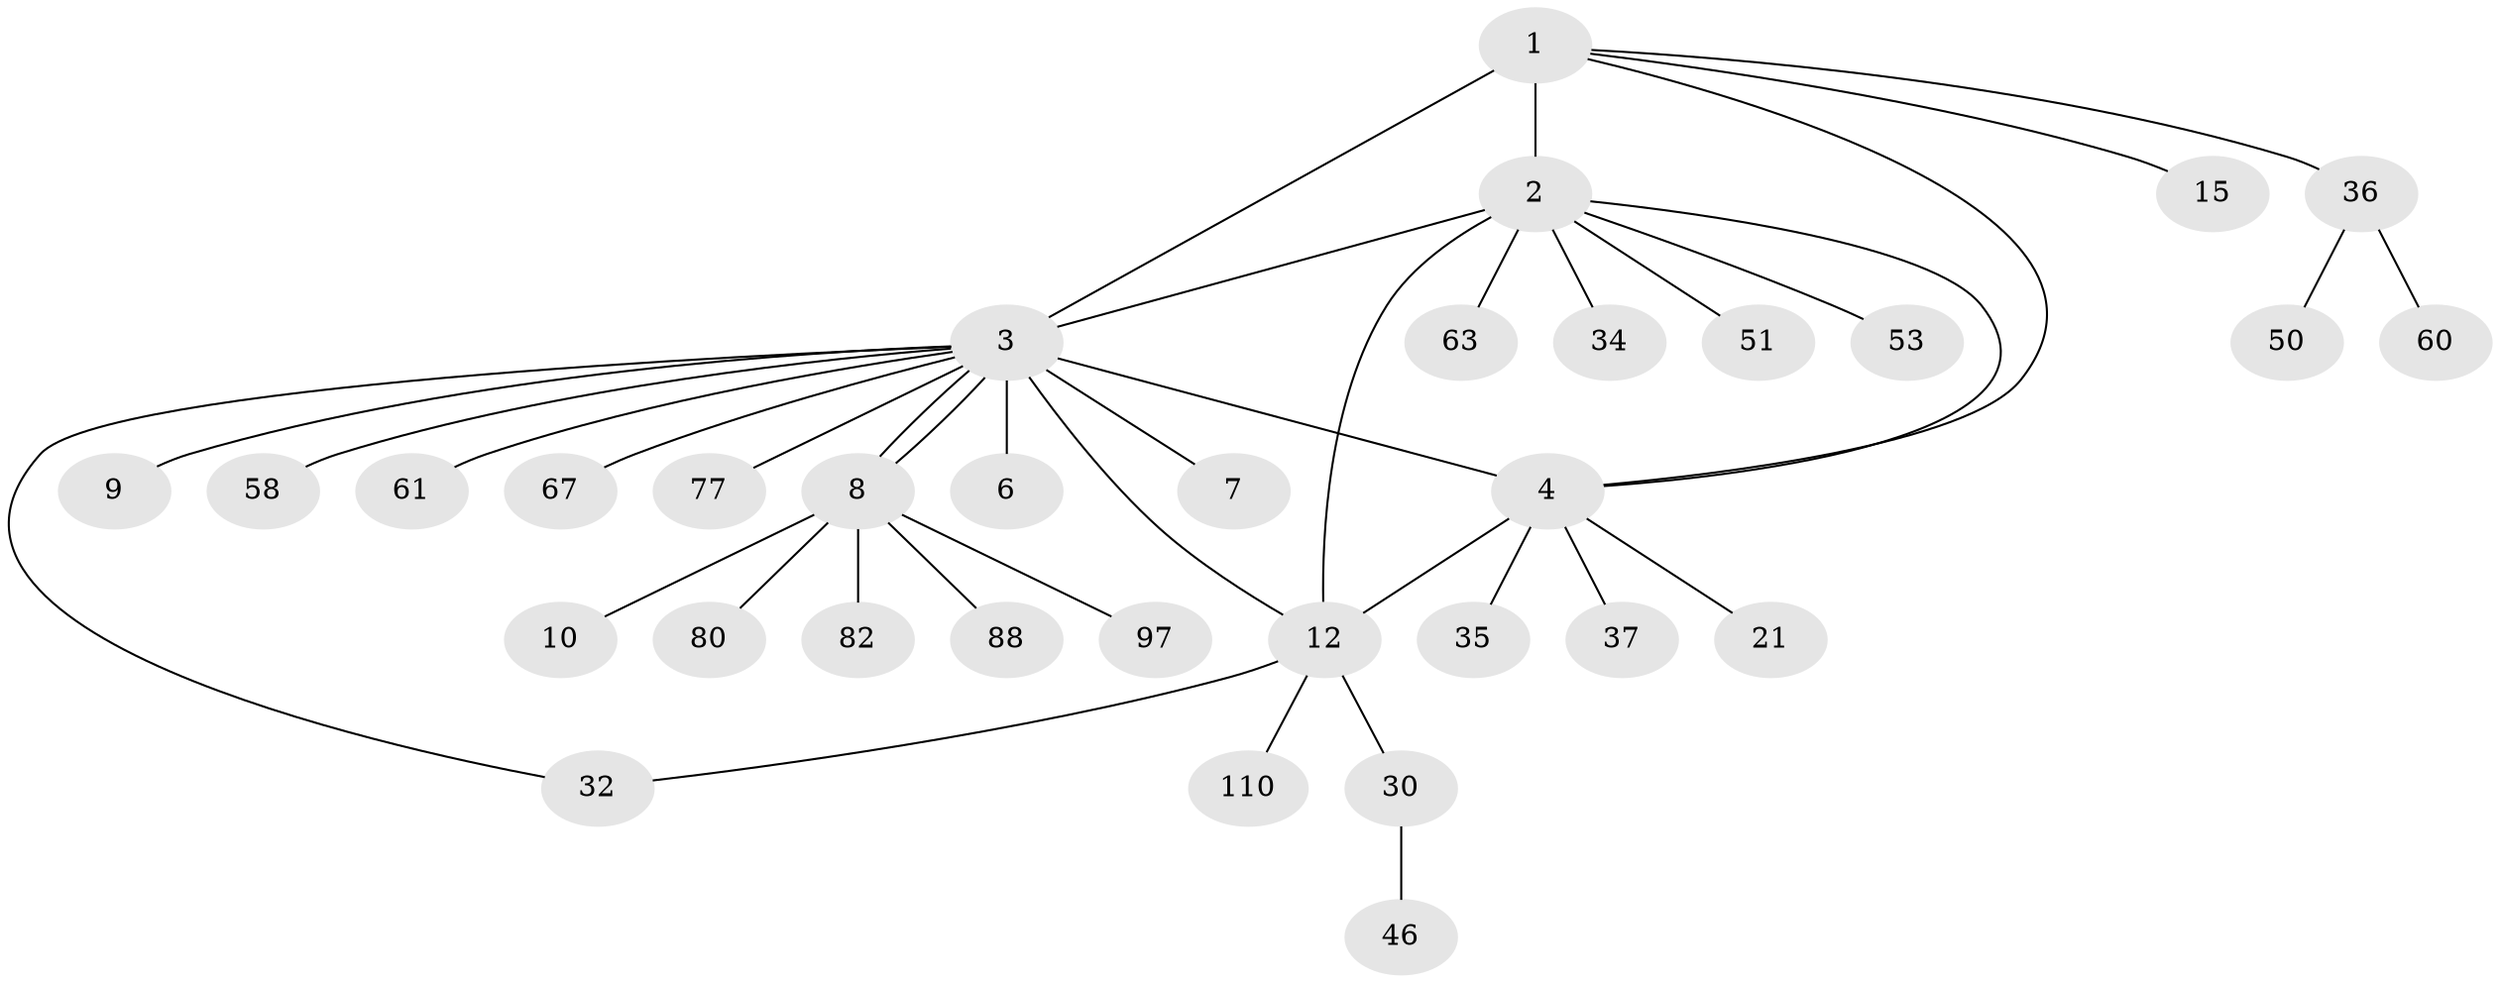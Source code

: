 // original degree distribution, {11: 0.008849557522123894, 16: 0.008849557522123894, 24: 0.008849557522123894, 10: 0.008849557522123894, 1: 0.5752212389380531, 7: 0.008849557522123894, 3: 0.07964601769911504, 4: 0.05309734513274336, 6: 0.017699115044247787, 2: 0.21238938053097345, 5: 0.017699115044247787}
// Generated by graph-tools (version 1.1) at 2025/18/03/04/25 18:18:10]
// undirected, 33 vertices, 39 edges
graph export_dot {
graph [start="1"]
  node [color=gray90,style=filled];
  1 [super="+38+27+44+33+72"];
  2 [super="+11+57+31+23+22+47+43+59+28+16+5"];
  3 [super="+20+26+24+92+102+103+107+75"];
  4 [super="+18+91+94+14"];
  6;
  7;
  8;
  9 [super="+17+98"];
  10;
  12 [super="+19+79+74+25"];
  15;
  21 [super="+85+62"];
  30 [super="+42+89+100"];
  32 [super="+68"];
  34 [super="+49"];
  35;
  36 [super="+48"];
  37 [super="+66+104+84+64+41"];
  46;
  50;
  51;
  53 [super="+65"];
  58;
  60;
  61;
  63 [super="+101"];
  67 [super="+69"];
  77;
  80;
  82 [super="+86+112"];
  88 [super="+93"];
  97;
  110;
  1 -- 2 [weight=5];
  1 -- 3 [weight=2];
  1 -- 15;
  1 -- 36;
  1 -- 4;
  2 -- 3 [weight=2];
  2 -- 63;
  2 -- 12 [weight=2];
  2 -- 51;
  2 -- 53;
  2 -- 34;
  2 -- 4;
  3 -- 4 [weight=2];
  3 -- 6;
  3 -- 7;
  3 -- 8;
  3 -- 8;
  3 -- 9;
  3 -- 32;
  3 -- 61;
  3 -- 67;
  3 -- 77;
  3 -- 12;
  3 -- 58;
  4 -- 12;
  4 -- 21;
  4 -- 35;
  4 -- 37;
  8 -- 10;
  8 -- 80;
  8 -- 82;
  8 -- 88;
  8 -- 97;
  12 -- 32;
  12 -- 110;
  12 -- 30;
  30 -- 46;
  36 -- 50;
  36 -- 60;
}
